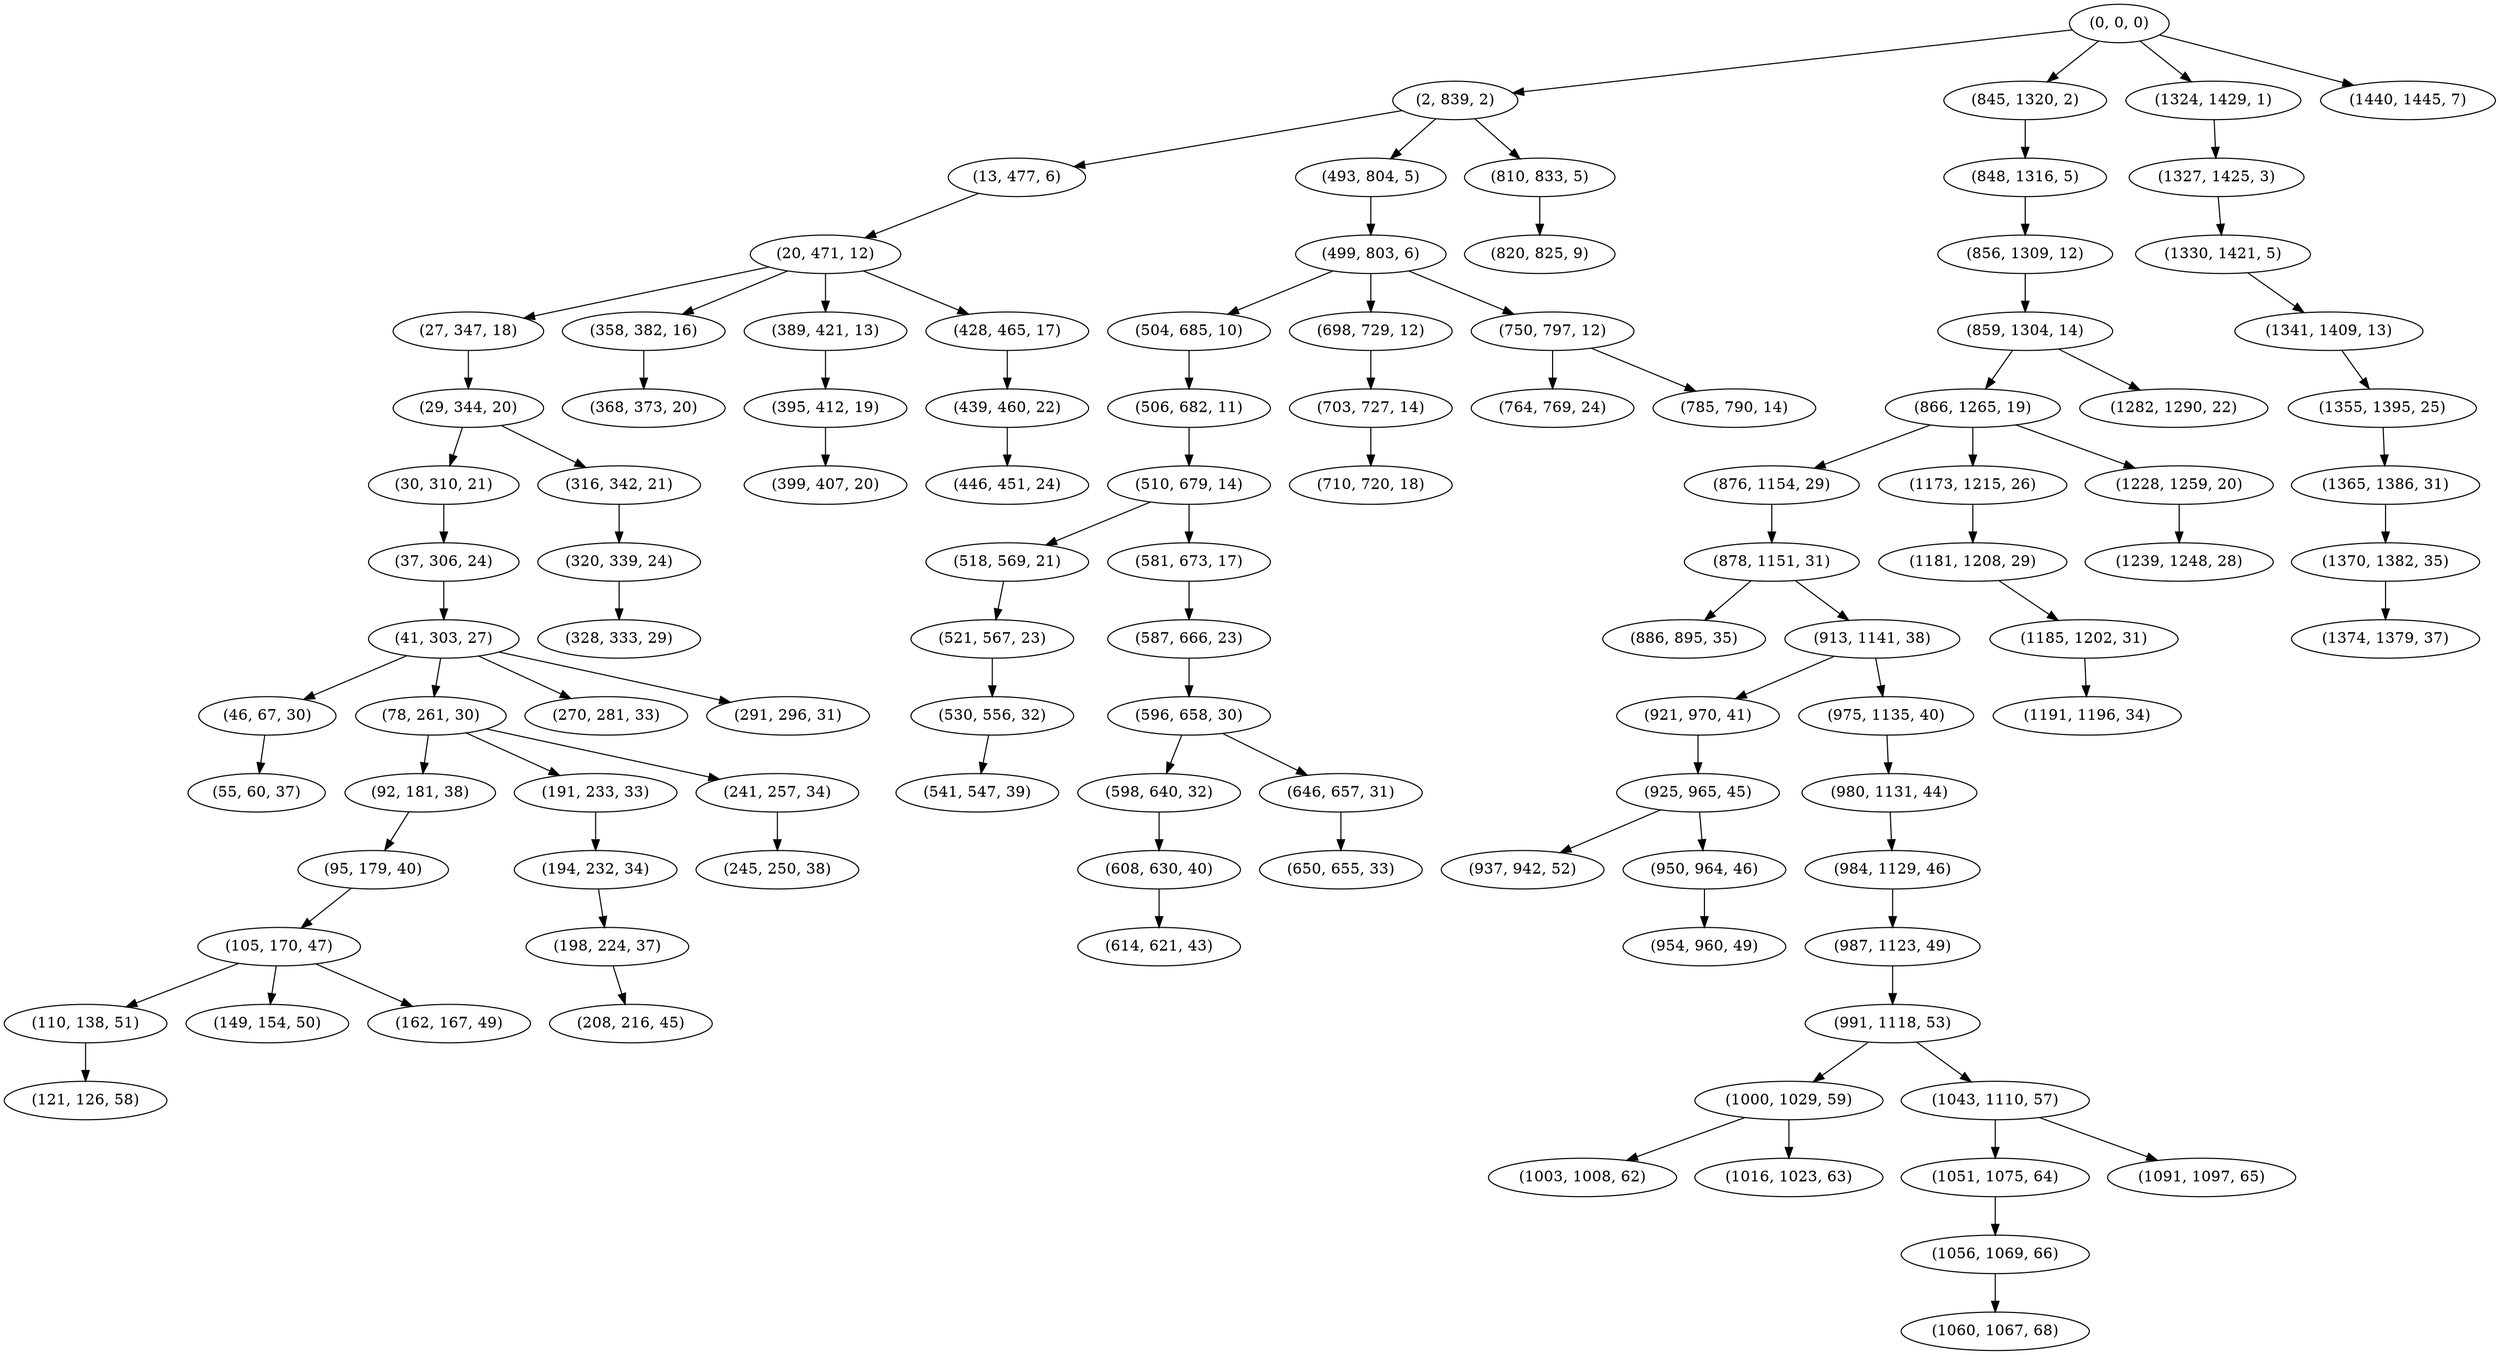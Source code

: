 digraph tree {
    "(0, 0, 0)";
    "(2, 839, 2)";
    "(13, 477, 6)";
    "(20, 471, 12)";
    "(27, 347, 18)";
    "(29, 344, 20)";
    "(30, 310, 21)";
    "(37, 306, 24)";
    "(41, 303, 27)";
    "(46, 67, 30)";
    "(55, 60, 37)";
    "(78, 261, 30)";
    "(92, 181, 38)";
    "(95, 179, 40)";
    "(105, 170, 47)";
    "(110, 138, 51)";
    "(121, 126, 58)";
    "(149, 154, 50)";
    "(162, 167, 49)";
    "(191, 233, 33)";
    "(194, 232, 34)";
    "(198, 224, 37)";
    "(208, 216, 45)";
    "(241, 257, 34)";
    "(245, 250, 38)";
    "(270, 281, 33)";
    "(291, 296, 31)";
    "(316, 342, 21)";
    "(320, 339, 24)";
    "(328, 333, 29)";
    "(358, 382, 16)";
    "(368, 373, 20)";
    "(389, 421, 13)";
    "(395, 412, 19)";
    "(399, 407, 20)";
    "(428, 465, 17)";
    "(439, 460, 22)";
    "(446, 451, 24)";
    "(493, 804, 5)";
    "(499, 803, 6)";
    "(504, 685, 10)";
    "(506, 682, 11)";
    "(510, 679, 14)";
    "(518, 569, 21)";
    "(521, 567, 23)";
    "(530, 556, 32)";
    "(541, 547, 39)";
    "(581, 673, 17)";
    "(587, 666, 23)";
    "(596, 658, 30)";
    "(598, 640, 32)";
    "(608, 630, 40)";
    "(614, 621, 43)";
    "(646, 657, 31)";
    "(650, 655, 33)";
    "(698, 729, 12)";
    "(703, 727, 14)";
    "(710, 720, 18)";
    "(750, 797, 12)";
    "(764, 769, 24)";
    "(785, 790, 14)";
    "(810, 833, 5)";
    "(820, 825, 9)";
    "(845, 1320, 2)";
    "(848, 1316, 5)";
    "(856, 1309, 12)";
    "(859, 1304, 14)";
    "(866, 1265, 19)";
    "(876, 1154, 29)";
    "(878, 1151, 31)";
    "(886, 895, 35)";
    "(913, 1141, 38)";
    "(921, 970, 41)";
    "(925, 965, 45)";
    "(937, 942, 52)";
    "(950, 964, 46)";
    "(954, 960, 49)";
    "(975, 1135, 40)";
    "(980, 1131, 44)";
    "(984, 1129, 46)";
    "(987, 1123, 49)";
    "(991, 1118, 53)";
    "(1000, 1029, 59)";
    "(1003, 1008, 62)";
    "(1016, 1023, 63)";
    "(1043, 1110, 57)";
    "(1051, 1075, 64)";
    "(1056, 1069, 66)";
    "(1060, 1067, 68)";
    "(1091, 1097, 65)";
    "(1173, 1215, 26)";
    "(1181, 1208, 29)";
    "(1185, 1202, 31)";
    "(1191, 1196, 34)";
    "(1228, 1259, 20)";
    "(1239, 1248, 28)";
    "(1282, 1290, 22)";
    "(1324, 1429, 1)";
    "(1327, 1425, 3)";
    "(1330, 1421, 5)";
    "(1341, 1409, 13)";
    "(1355, 1395, 25)";
    "(1365, 1386, 31)";
    "(1370, 1382, 35)";
    "(1374, 1379, 37)";
    "(1440, 1445, 7)";
    "(0, 0, 0)" -> "(2, 839, 2)";
    "(0, 0, 0)" -> "(845, 1320, 2)";
    "(0, 0, 0)" -> "(1324, 1429, 1)";
    "(0, 0, 0)" -> "(1440, 1445, 7)";
    "(2, 839, 2)" -> "(13, 477, 6)";
    "(2, 839, 2)" -> "(493, 804, 5)";
    "(2, 839, 2)" -> "(810, 833, 5)";
    "(13, 477, 6)" -> "(20, 471, 12)";
    "(20, 471, 12)" -> "(27, 347, 18)";
    "(20, 471, 12)" -> "(358, 382, 16)";
    "(20, 471, 12)" -> "(389, 421, 13)";
    "(20, 471, 12)" -> "(428, 465, 17)";
    "(27, 347, 18)" -> "(29, 344, 20)";
    "(29, 344, 20)" -> "(30, 310, 21)";
    "(29, 344, 20)" -> "(316, 342, 21)";
    "(30, 310, 21)" -> "(37, 306, 24)";
    "(37, 306, 24)" -> "(41, 303, 27)";
    "(41, 303, 27)" -> "(46, 67, 30)";
    "(41, 303, 27)" -> "(78, 261, 30)";
    "(41, 303, 27)" -> "(270, 281, 33)";
    "(41, 303, 27)" -> "(291, 296, 31)";
    "(46, 67, 30)" -> "(55, 60, 37)";
    "(78, 261, 30)" -> "(92, 181, 38)";
    "(78, 261, 30)" -> "(191, 233, 33)";
    "(78, 261, 30)" -> "(241, 257, 34)";
    "(92, 181, 38)" -> "(95, 179, 40)";
    "(95, 179, 40)" -> "(105, 170, 47)";
    "(105, 170, 47)" -> "(110, 138, 51)";
    "(105, 170, 47)" -> "(149, 154, 50)";
    "(105, 170, 47)" -> "(162, 167, 49)";
    "(110, 138, 51)" -> "(121, 126, 58)";
    "(191, 233, 33)" -> "(194, 232, 34)";
    "(194, 232, 34)" -> "(198, 224, 37)";
    "(198, 224, 37)" -> "(208, 216, 45)";
    "(241, 257, 34)" -> "(245, 250, 38)";
    "(316, 342, 21)" -> "(320, 339, 24)";
    "(320, 339, 24)" -> "(328, 333, 29)";
    "(358, 382, 16)" -> "(368, 373, 20)";
    "(389, 421, 13)" -> "(395, 412, 19)";
    "(395, 412, 19)" -> "(399, 407, 20)";
    "(428, 465, 17)" -> "(439, 460, 22)";
    "(439, 460, 22)" -> "(446, 451, 24)";
    "(493, 804, 5)" -> "(499, 803, 6)";
    "(499, 803, 6)" -> "(504, 685, 10)";
    "(499, 803, 6)" -> "(698, 729, 12)";
    "(499, 803, 6)" -> "(750, 797, 12)";
    "(504, 685, 10)" -> "(506, 682, 11)";
    "(506, 682, 11)" -> "(510, 679, 14)";
    "(510, 679, 14)" -> "(518, 569, 21)";
    "(510, 679, 14)" -> "(581, 673, 17)";
    "(518, 569, 21)" -> "(521, 567, 23)";
    "(521, 567, 23)" -> "(530, 556, 32)";
    "(530, 556, 32)" -> "(541, 547, 39)";
    "(581, 673, 17)" -> "(587, 666, 23)";
    "(587, 666, 23)" -> "(596, 658, 30)";
    "(596, 658, 30)" -> "(598, 640, 32)";
    "(596, 658, 30)" -> "(646, 657, 31)";
    "(598, 640, 32)" -> "(608, 630, 40)";
    "(608, 630, 40)" -> "(614, 621, 43)";
    "(646, 657, 31)" -> "(650, 655, 33)";
    "(698, 729, 12)" -> "(703, 727, 14)";
    "(703, 727, 14)" -> "(710, 720, 18)";
    "(750, 797, 12)" -> "(764, 769, 24)";
    "(750, 797, 12)" -> "(785, 790, 14)";
    "(810, 833, 5)" -> "(820, 825, 9)";
    "(845, 1320, 2)" -> "(848, 1316, 5)";
    "(848, 1316, 5)" -> "(856, 1309, 12)";
    "(856, 1309, 12)" -> "(859, 1304, 14)";
    "(859, 1304, 14)" -> "(866, 1265, 19)";
    "(859, 1304, 14)" -> "(1282, 1290, 22)";
    "(866, 1265, 19)" -> "(876, 1154, 29)";
    "(866, 1265, 19)" -> "(1173, 1215, 26)";
    "(866, 1265, 19)" -> "(1228, 1259, 20)";
    "(876, 1154, 29)" -> "(878, 1151, 31)";
    "(878, 1151, 31)" -> "(886, 895, 35)";
    "(878, 1151, 31)" -> "(913, 1141, 38)";
    "(913, 1141, 38)" -> "(921, 970, 41)";
    "(913, 1141, 38)" -> "(975, 1135, 40)";
    "(921, 970, 41)" -> "(925, 965, 45)";
    "(925, 965, 45)" -> "(937, 942, 52)";
    "(925, 965, 45)" -> "(950, 964, 46)";
    "(950, 964, 46)" -> "(954, 960, 49)";
    "(975, 1135, 40)" -> "(980, 1131, 44)";
    "(980, 1131, 44)" -> "(984, 1129, 46)";
    "(984, 1129, 46)" -> "(987, 1123, 49)";
    "(987, 1123, 49)" -> "(991, 1118, 53)";
    "(991, 1118, 53)" -> "(1000, 1029, 59)";
    "(991, 1118, 53)" -> "(1043, 1110, 57)";
    "(1000, 1029, 59)" -> "(1003, 1008, 62)";
    "(1000, 1029, 59)" -> "(1016, 1023, 63)";
    "(1043, 1110, 57)" -> "(1051, 1075, 64)";
    "(1043, 1110, 57)" -> "(1091, 1097, 65)";
    "(1051, 1075, 64)" -> "(1056, 1069, 66)";
    "(1056, 1069, 66)" -> "(1060, 1067, 68)";
    "(1173, 1215, 26)" -> "(1181, 1208, 29)";
    "(1181, 1208, 29)" -> "(1185, 1202, 31)";
    "(1185, 1202, 31)" -> "(1191, 1196, 34)";
    "(1228, 1259, 20)" -> "(1239, 1248, 28)";
    "(1324, 1429, 1)" -> "(1327, 1425, 3)";
    "(1327, 1425, 3)" -> "(1330, 1421, 5)";
    "(1330, 1421, 5)" -> "(1341, 1409, 13)";
    "(1341, 1409, 13)" -> "(1355, 1395, 25)";
    "(1355, 1395, 25)" -> "(1365, 1386, 31)";
    "(1365, 1386, 31)" -> "(1370, 1382, 35)";
    "(1370, 1382, 35)" -> "(1374, 1379, 37)";
}
